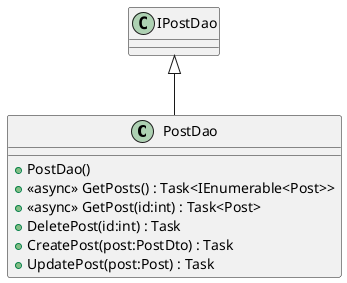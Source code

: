 @startuml
class PostDao {
    + PostDao()
    + <<async>> GetPosts() : Task<IEnumerable<Post>>
    + <<async>> GetPost(id:int) : Task<Post>
    + DeletePost(id:int) : Task
    + CreatePost(post:PostDto) : Task
    + UpdatePost(post:Post) : Task
}
IPostDao <|-- PostDao
@enduml
